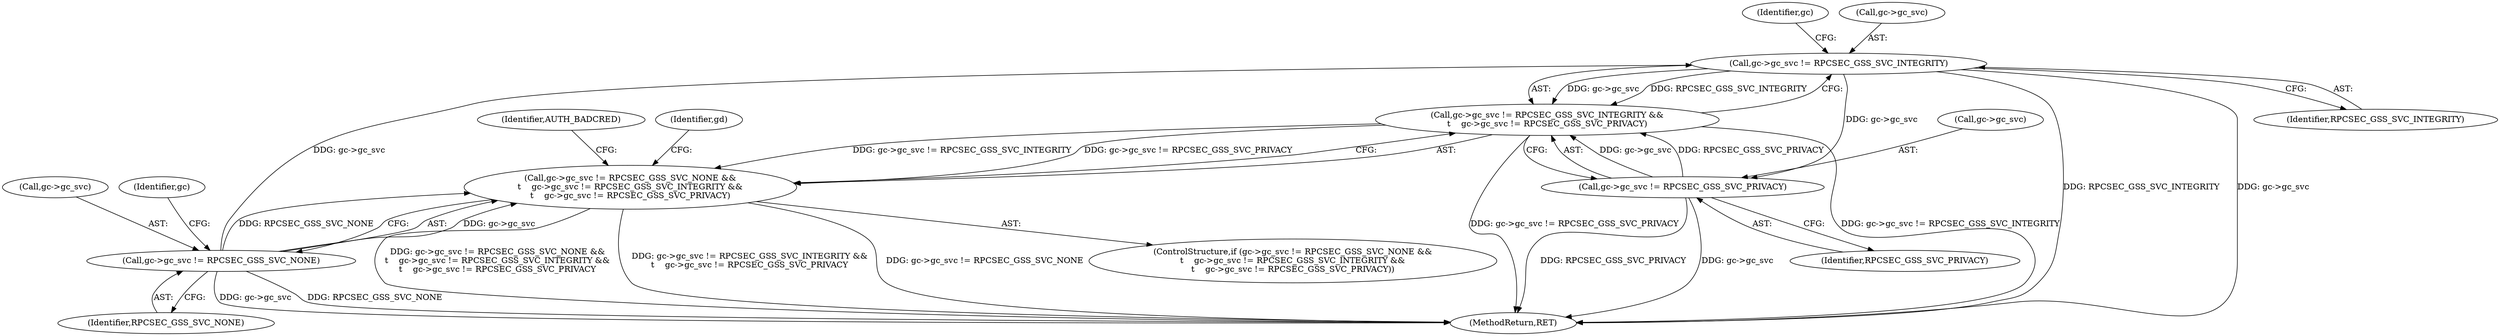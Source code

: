 digraph "0_krb5_5bb8a6b9c9eb8dd22bc9526751610aaa255ead9c@pointer" {
"1000305" [label="(Call,gc->gc_svc != RPCSEC_GSS_SVC_INTEGRITY)"];
"1000299" [label="(Call,gc->gc_svc != RPCSEC_GSS_SVC_NONE)"];
"1000304" [label="(Call,gc->gc_svc != RPCSEC_GSS_SVC_INTEGRITY &&\n\t    gc->gc_svc != RPCSEC_GSS_SVC_PRIVACY)"];
"1000298" [label="(Call,gc->gc_svc != RPCSEC_GSS_SVC_NONE &&\n\t    gc->gc_svc != RPCSEC_GSS_SVC_INTEGRITY &&\n\t    gc->gc_svc != RPCSEC_GSS_SVC_PRIVACY)"];
"1000310" [label="(Call,gc->gc_svc != RPCSEC_GSS_SVC_PRIVACY)"];
"1000312" [label="(Identifier,gc)"];
"1000300" [label="(Call,gc->gc_svc)"];
"1000307" [label="(Identifier,gc)"];
"1000309" [label="(Identifier,RPCSEC_GSS_SVC_INTEGRITY)"];
"1000297" [label="(ControlStructure,if (gc->gc_svc != RPCSEC_GSS_SVC_NONE &&\n\t    gc->gc_svc != RPCSEC_GSS_SVC_INTEGRITY &&\n\t    gc->gc_svc != RPCSEC_GSS_SVC_PRIVACY))"];
"1000298" [label="(Call,gc->gc_svc != RPCSEC_GSS_SVC_NONE &&\n\t    gc->gc_svc != RPCSEC_GSS_SVC_INTEGRITY &&\n\t    gc->gc_svc != RPCSEC_GSS_SVC_PRIVACY)"];
"1000305" [label="(Call,gc->gc_svc != RPCSEC_GSS_SVC_INTEGRITY)"];
"1000616" [label="(MethodReturn,RET)"];
"1000314" [label="(Identifier,RPCSEC_GSS_SVC_PRIVACY)"];
"1000299" [label="(Call,gc->gc_svc != RPCSEC_GSS_SVC_NONE)"];
"1000311" [label="(Call,gc->gc_svc)"];
"1000303" [label="(Identifier,RPCSEC_GSS_SVC_NONE)"];
"1000304" [label="(Call,gc->gc_svc != RPCSEC_GSS_SVC_INTEGRITY &&\n\t    gc->gc_svc != RPCSEC_GSS_SVC_PRIVACY)"];
"1000316" [label="(Identifier,AUTH_BADCRED)"];
"1000306" [label="(Call,gc->gc_svc)"];
"1000310" [label="(Call,gc->gc_svc != RPCSEC_GSS_SVC_PRIVACY)"];
"1000319" [label="(Identifier,gd)"];
"1000305" -> "1000304"  [label="AST: "];
"1000305" -> "1000309"  [label="CFG: "];
"1000306" -> "1000305"  [label="AST: "];
"1000309" -> "1000305"  [label="AST: "];
"1000312" -> "1000305"  [label="CFG: "];
"1000304" -> "1000305"  [label="CFG: "];
"1000305" -> "1000616"  [label="DDG: RPCSEC_GSS_SVC_INTEGRITY"];
"1000305" -> "1000616"  [label="DDG: gc->gc_svc"];
"1000305" -> "1000304"  [label="DDG: gc->gc_svc"];
"1000305" -> "1000304"  [label="DDG: RPCSEC_GSS_SVC_INTEGRITY"];
"1000299" -> "1000305"  [label="DDG: gc->gc_svc"];
"1000305" -> "1000310"  [label="DDG: gc->gc_svc"];
"1000299" -> "1000298"  [label="AST: "];
"1000299" -> "1000303"  [label="CFG: "];
"1000300" -> "1000299"  [label="AST: "];
"1000303" -> "1000299"  [label="AST: "];
"1000307" -> "1000299"  [label="CFG: "];
"1000298" -> "1000299"  [label="CFG: "];
"1000299" -> "1000616"  [label="DDG: RPCSEC_GSS_SVC_NONE"];
"1000299" -> "1000616"  [label="DDG: gc->gc_svc"];
"1000299" -> "1000298"  [label="DDG: gc->gc_svc"];
"1000299" -> "1000298"  [label="DDG: RPCSEC_GSS_SVC_NONE"];
"1000304" -> "1000298"  [label="AST: "];
"1000304" -> "1000310"  [label="CFG: "];
"1000310" -> "1000304"  [label="AST: "];
"1000298" -> "1000304"  [label="CFG: "];
"1000304" -> "1000616"  [label="DDG: gc->gc_svc != RPCSEC_GSS_SVC_PRIVACY"];
"1000304" -> "1000616"  [label="DDG: gc->gc_svc != RPCSEC_GSS_SVC_INTEGRITY"];
"1000304" -> "1000298"  [label="DDG: gc->gc_svc != RPCSEC_GSS_SVC_INTEGRITY"];
"1000304" -> "1000298"  [label="DDG: gc->gc_svc != RPCSEC_GSS_SVC_PRIVACY"];
"1000310" -> "1000304"  [label="DDG: gc->gc_svc"];
"1000310" -> "1000304"  [label="DDG: RPCSEC_GSS_SVC_PRIVACY"];
"1000298" -> "1000297"  [label="AST: "];
"1000316" -> "1000298"  [label="CFG: "];
"1000319" -> "1000298"  [label="CFG: "];
"1000298" -> "1000616"  [label="DDG: gc->gc_svc != RPCSEC_GSS_SVC_NONE &&\n\t    gc->gc_svc != RPCSEC_GSS_SVC_INTEGRITY &&\n\t    gc->gc_svc != RPCSEC_GSS_SVC_PRIVACY"];
"1000298" -> "1000616"  [label="DDG: gc->gc_svc != RPCSEC_GSS_SVC_INTEGRITY &&\n\t    gc->gc_svc != RPCSEC_GSS_SVC_PRIVACY"];
"1000298" -> "1000616"  [label="DDG: gc->gc_svc != RPCSEC_GSS_SVC_NONE"];
"1000310" -> "1000314"  [label="CFG: "];
"1000311" -> "1000310"  [label="AST: "];
"1000314" -> "1000310"  [label="AST: "];
"1000310" -> "1000616"  [label="DDG: gc->gc_svc"];
"1000310" -> "1000616"  [label="DDG: RPCSEC_GSS_SVC_PRIVACY"];
}
